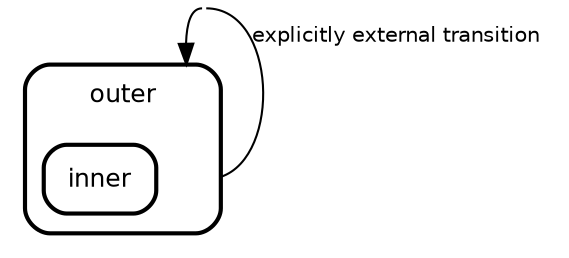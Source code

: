digraph "state transitions" {
  fontname="Helvetica" fontsize=12 penwidth=2.0 splines=true ordering=out compound=true overlap=scale nodesep=0.3 ranksep=0.1
  node [shape=plaintext style=filled fillcolor="#FFFFFF01" fontname=Helvetica fontsize=12 penwidth=2.0]
  edge [fontname=Helvetica fontsize=10]

  "self_tr_outer_outer_1" [shape=point style=invis width=0 height=0 fixedsize=true]
  subgraph "cluster_outer" {
    class="state regular" label= <
    <table cellborder="0" border="0">
      <tr><td>outer</td></tr>
    </table>
    > style=rounded penwidth=2.0
    "outer" [shape=point style=invis margin=0 width=0 height=0 fixedsize=true]
      "inner" [margin=0 class="state regular" label= <
        <table align="center" cellborder="0" border="2" style="rounded" width="48">
          <tr><td width="48" cellpadding="7">inner</td></tr>
        </table>
      >]

  }
  "outer" -> "self_tr_outer_outer_1" [label="explicitly external transition   \l" arrowhead=none class="transition external" tailport="e" headport="e" ltail="cluster_outer"]
  "self_tr_outer_outer_1" -> "outer" [class="transition external" lhead="cluster_outer" tailport="w"]

}
